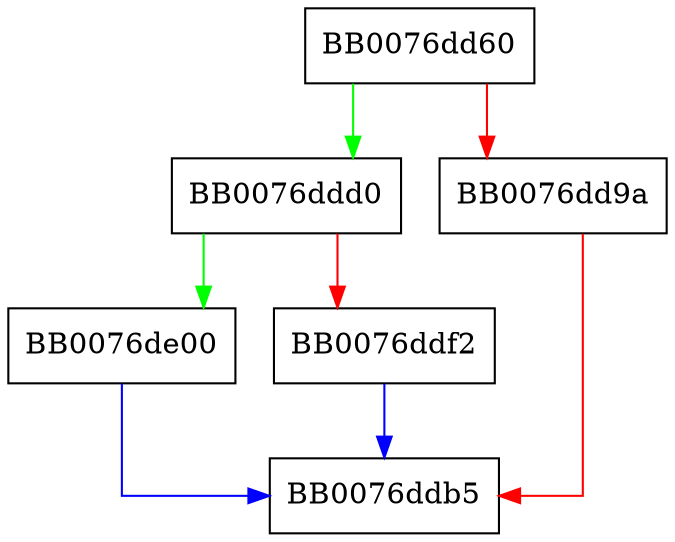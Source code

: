 digraph sm4_cbc_cipher {
  node [shape="box"];
  graph [splines=ortho];
  BB0076dd60 -> BB0076ddd0 [color="green"];
  BB0076dd60 -> BB0076dd9a [color="red"];
  BB0076dd9a -> BB0076ddb5 [color="red"];
  BB0076ddd0 -> BB0076de00 [color="green"];
  BB0076ddd0 -> BB0076ddf2 [color="red"];
  BB0076ddf2 -> BB0076ddb5 [color="blue"];
  BB0076de00 -> BB0076ddb5 [color="blue"];
}